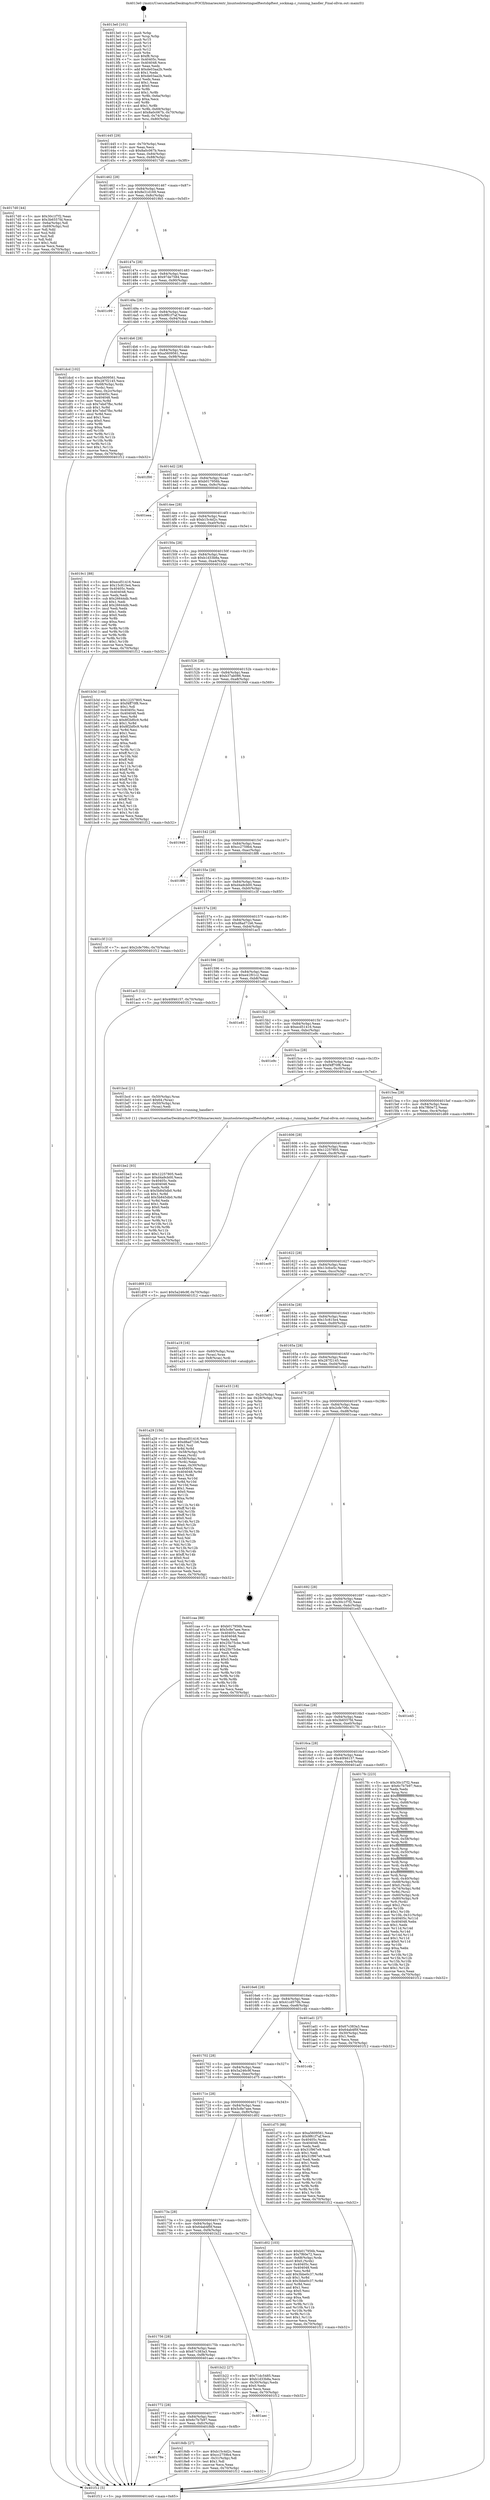 digraph "0x4013e0" {
  label = "0x4013e0 (/mnt/c/Users/mathe/Desktop/tcc/POCII/binaries/extr_linuxtoolstestingselftestsbpftest_sockmap.c_running_handler_Final-ollvm.out::main(0))"
  labelloc = "t"
  node[shape=record]

  Entry [label="",width=0.3,height=0.3,shape=circle,fillcolor=black,style=filled]
  "0x401445" [label="{
     0x401445 [29]\l
     | [instrs]\l
     &nbsp;&nbsp;0x401445 \<+3\>: mov -0x70(%rbp),%eax\l
     &nbsp;&nbsp;0x401448 \<+2\>: mov %eax,%ecx\l
     &nbsp;&nbsp;0x40144a \<+6\>: sub $0x8a0c067b,%ecx\l
     &nbsp;&nbsp;0x401450 \<+6\>: mov %eax,-0x84(%rbp)\l
     &nbsp;&nbsp;0x401456 \<+6\>: mov %ecx,-0x88(%rbp)\l
     &nbsp;&nbsp;0x40145c \<+6\>: je 00000000004017d0 \<main+0x3f0\>\l
  }"]
  "0x4017d0" [label="{
     0x4017d0 [44]\l
     | [instrs]\l
     &nbsp;&nbsp;0x4017d0 \<+5\>: mov $0x30c1f7f2,%eax\l
     &nbsp;&nbsp;0x4017d5 \<+5\>: mov $0x3b6557fd,%ecx\l
     &nbsp;&nbsp;0x4017da \<+3\>: mov -0x6a(%rbp),%dl\l
     &nbsp;&nbsp;0x4017dd \<+4\>: mov -0x69(%rbp),%sil\l
     &nbsp;&nbsp;0x4017e1 \<+3\>: mov %dl,%dil\l
     &nbsp;&nbsp;0x4017e4 \<+3\>: and %sil,%dil\l
     &nbsp;&nbsp;0x4017e7 \<+3\>: xor %sil,%dl\l
     &nbsp;&nbsp;0x4017ea \<+3\>: or %dl,%dil\l
     &nbsp;&nbsp;0x4017ed \<+4\>: test $0x1,%dil\l
     &nbsp;&nbsp;0x4017f1 \<+3\>: cmovne %ecx,%eax\l
     &nbsp;&nbsp;0x4017f4 \<+3\>: mov %eax,-0x70(%rbp)\l
     &nbsp;&nbsp;0x4017f7 \<+5\>: jmp 0000000000401f12 \<main+0xb32\>\l
  }"]
  "0x401462" [label="{
     0x401462 [28]\l
     | [instrs]\l
     &nbsp;&nbsp;0x401462 \<+5\>: jmp 0000000000401467 \<main+0x87\>\l
     &nbsp;&nbsp;0x401467 \<+6\>: mov -0x84(%rbp),%eax\l
     &nbsp;&nbsp;0x40146d \<+5\>: sub $0x8e31d169,%eax\l
     &nbsp;&nbsp;0x401472 \<+6\>: mov %eax,-0x8c(%rbp)\l
     &nbsp;&nbsp;0x401478 \<+6\>: je 00000000004019b5 \<main+0x5d5\>\l
  }"]
  "0x401f12" [label="{
     0x401f12 [5]\l
     | [instrs]\l
     &nbsp;&nbsp;0x401f12 \<+5\>: jmp 0000000000401445 \<main+0x65\>\l
  }"]
  "0x4013e0" [label="{
     0x4013e0 [101]\l
     | [instrs]\l
     &nbsp;&nbsp;0x4013e0 \<+1\>: push %rbp\l
     &nbsp;&nbsp;0x4013e1 \<+3\>: mov %rsp,%rbp\l
     &nbsp;&nbsp;0x4013e4 \<+2\>: push %r15\l
     &nbsp;&nbsp;0x4013e6 \<+2\>: push %r14\l
     &nbsp;&nbsp;0x4013e8 \<+2\>: push %r13\l
     &nbsp;&nbsp;0x4013ea \<+2\>: push %r12\l
     &nbsp;&nbsp;0x4013ec \<+1\>: push %rbx\l
     &nbsp;&nbsp;0x4013ed \<+7\>: sub $0xf8,%rsp\l
     &nbsp;&nbsp;0x4013f4 \<+7\>: mov 0x40405c,%eax\l
     &nbsp;&nbsp;0x4013fb \<+7\>: mov 0x404048,%ecx\l
     &nbsp;&nbsp;0x401402 \<+2\>: mov %eax,%edx\l
     &nbsp;&nbsp;0x401404 \<+6\>: add $0xde03aa2b,%edx\l
     &nbsp;&nbsp;0x40140a \<+3\>: sub $0x1,%edx\l
     &nbsp;&nbsp;0x40140d \<+6\>: sub $0xde03aa2b,%edx\l
     &nbsp;&nbsp;0x401413 \<+3\>: imul %edx,%eax\l
     &nbsp;&nbsp;0x401416 \<+3\>: and $0x1,%eax\l
     &nbsp;&nbsp;0x401419 \<+3\>: cmp $0x0,%eax\l
     &nbsp;&nbsp;0x40141c \<+4\>: sete %r8b\l
     &nbsp;&nbsp;0x401420 \<+4\>: and $0x1,%r8b\l
     &nbsp;&nbsp;0x401424 \<+4\>: mov %r8b,-0x6a(%rbp)\l
     &nbsp;&nbsp;0x401428 \<+3\>: cmp $0xa,%ecx\l
     &nbsp;&nbsp;0x40142b \<+4\>: setl %r8b\l
     &nbsp;&nbsp;0x40142f \<+4\>: and $0x1,%r8b\l
     &nbsp;&nbsp;0x401433 \<+4\>: mov %r8b,-0x69(%rbp)\l
     &nbsp;&nbsp;0x401437 \<+7\>: movl $0x8a0c067b,-0x70(%rbp)\l
     &nbsp;&nbsp;0x40143e \<+3\>: mov %edi,-0x74(%rbp)\l
     &nbsp;&nbsp;0x401441 \<+4\>: mov %rsi,-0x80(%rbp)\l
  }"]
  Exit [label="",width=0.3,height=0.3,shape=circle,fillcolor=black,style=filled,peripheries=2]
  "0x4019b5" [label="{
     0x4019b5\l
  }", style=dashed]
  "0x40147e" [label="{
     0x40147e [28]\l
     | [instrs]\l
     &nbsp;&nbsp;0x40147e \<+5\>: jmp 0000000000401483 \<main+0xa3\>\l
     &nbsp;&nbsp;0x401483 \<+6\>: mov -0x84(%rbp),%eax\l
     &nbsp;&nbsp;0x401489 \<+5\>: sub $0x97de7584,%eax\l
     &nbsp;&nbsp;0x40148e \<+6\>: mov %eax,-0x90(%rbp)\l
     &nbsp;&nbsp;0x401494 \<+6\>: je 0000000000401c99 \<main+0x8b9\>\l
  }"]
  "0x401be2" [label="{
     0x401be2 [93]\l
     | [instrs]\l
     &nbsp;&nbsp;0x401be2 \<+5\>: mov $0x12257805,%edi\l
     &nbsp;&nbsp;0x401be7 \<+5\>: mov $0xd4a9cb00,%ecx\l
     &nbsp;&nbsp;0x401bec \<+7\>: mov 0x40405c,%edx\l
     &nbsp;&nbsp;0x401bf3 \<+7\>: mov 0x404048,%esi\l
     &nbsp;&nbsp;0x401bfa \<+3\>: mov %edx,%r8d\l
     &nbsp;&nbsp;0x401bfd \<+7\>: sub $0x5b845db0,%r8d\l
     &nbsp;&nbsp;0x401c04 \<+4\>: sub $0x1,%r8d\l
     &nbsp;&nbsp;0x401c08 \<+7\>: add $0x5b845db0,%r8d\l
     &nbsp;&nbsp;0x401c0f \<+4\>: imul %r8d,%edx\l
     &nbsp;&nbsp;0x401c13 \<+3\>: and $0x1,%edx\l
     &nbsp;&nbsp;0x401c16 \<+3\>: cmp $0x0,%edx\l
     &nbsp;&nbsp;0x401c19 \<+4\>: sete %r9b\l
     &nbsp;&nbsp;0x401c1d \<+3\>: cmp $0xa,%esi\l
     &nbsp;&nbsp;0x401c20 \<+4\>: setl %r10b\l
     &nbsp;&nbsp;0x401c24 \<+3\>: mov %r9b,%r11b\l
     &nbsp;&nbsp;0x401c27 \<+3\>: and %r10b,%r11b\l
     &nbsp;&nbsp;0x401c2a \<+3\>: xor %r10b,%r9b\l
     &nbsp;&nbsp;0x401c2d \<+3\>: or %r9b,%r11b\l
     &nbsp;&nbsp;0x401c30 \<+4\>: test $0x1,%r11b\l
     &nbsp;&nbsp;0x401c34 \<+3\>: cmovne %ecx,%edi\l
     &nbsp;&nbsp;0x401c37 \<+3\>: mov %edi,-0x70(%rbp)\l
     &nbsp;&nbsp;0x401c3a \<+5\>: jmp 0000000000401f12 \<main+0xb32\>\l
  }"]
  "0x401c99" [label="{
     0x401c99\l
  }", style=dashed]
  "0x40149a" [label="{
     0x40149a [28]\l
     | [instrs]\l
     &nbsp;&nbsp;0x40149a \<+5\>: jmp 000000000040149f \<main+0xbf\>\l
     &nbsp;&nbsp;0x40149f \<+6\>: mov -0x84(%rbp),%eax\l
     &nbsp;&nbsp;0x4014a5 \<+5\>: sub $0x9f61f7af,%eax\l
     &nbsp;&nbsp;0x4014aa \<+6\>: mov %eax,-0x94(%rbp)\l
     &nbsp;&nbsp;0x4014b0 \<+6\>: je 0000000000401dcd \<main+0x9ed\>\l
  }"]
  "0x401a29" [label="{
     0x401a29 [156]\l
     | [instrs]\l
     &nbsp;&nbsp;0x401a29 \<+5\>: mov $0xecd51416,%ecx\l
     &nbsp;&nbsp;0x401a2e \<+5\>: mov $0xd8ad71b6,%edx\l
     &nbsp;&nbsp;0x401a33 \<+3\>: mov $0x1,%sil\l
     &nbsp;&nbsp;0x401a36 \<+3\>: xor %r8d,%r8d\l
     &nbsp;&nbsp;0x401a39 \<+4\>: mov -0x58(%rbp),%rdi\l
     &nbsp;&nbsp;0x401a3d \<+2\>: mov %eax,(%rdi)\l
     &nbsp;&nbsp;0x401a3f \<+4\>: mov -0x58(%rbp),%rdi\l
     &nbsp;&nbsp;0x401a43 \<+2\>: mov (%rdi),%eax\l
     &nbsp;&nbsp;0x401a45 \<+3\>: mov %eax,-0x30(%rbp)\l
     &nbsp;&nbsp;0x401a48 \<+7\>: mov 0x40405c,%eax\l
     &nbsp;&nbsp;0x401a4f \<+8\>: mov 0x404048,%r9d\l
     &nbsp;&nbsp;0x401a57 \<+4\>: sub $0x1,%r8d\l
     &nbsp;&nbsp;0x401a5b \<+3\>: mov %eax,%r10d\l
     &nbsp;&nbsp;0x401a5e \<+3\>: add %r8d,%r10d\l
     &nbsp;&nbsp;0x401a61 \<+4\>: imul %r10d,%eax\l
     &nbsp;&nbsp;0x401a65 \<+3\>: and $0x1,%eax\l
     &nbsp;&nbsp;0x401a68 \<+3\>: cmp $0x0,%eax\l
     &nbsp;&nbsp;0x401a6b \<+4\>: sete %r11b\l
     &nbsp;&nbsp;0x401a6f \<+4\>: cmp $0xa,%r9d\l
     &nbsp;&nbsp;0x401a73 \<+3\>: setl %bl\l
     &nbsp;&nbsp;0x401a76 \<+3\>: mov %r11b,%r14b\l
     &nbsp;&nbsp;0x401a79 \<+4\>: xor $0xff,%r14b\l
     &nbsp;&nbsp;0x401a7d \<+3\>: mov %bl,%r15b\l
     &nbsp;&nbsp;0x401a80 \<+4\>: xor $0xff,%r15b\l
     &nbsp;&nbsp;0x401a84 \<+4\>: xor $0x0,%sil\l
     &nbsp;&nbsp;0x401a88 \<+3\>: mov %r14b,%r12b\l
     &nbsp;&nbsp;0x401a8b \<+4\>: and $0x0,%r12b\l
     &nbsp;&nbsp;0x401a8f \<+3\>: and %sil,%r11b\l
     &nbsp;&nbsp;0x401a92 \<+3\>: mov %r15b,%r13b\l
     &nbsp;&nbsp;0x401a95 \<+4\>: and $0x0,%r13b\l
     &nbsp;&nbsp;0x401a99 \<+3\>: and %sil,%bl\l
     &nbsp;&nbsp;0x401a9c \<+3\>: or %r11b,%r12b\l
     &nbsp;&nbsp;0x401a9f \<+3\>: or %bl,%r13b\l
     &nbsp;&nbsp;0x401aa2 \<+3\>: xor %r13b,%r12b\l
     &nbsp;&nbsp;0x401aa5 \<+3\>: or %r15b,%r14b\l
     &nbsp;&nbsp;0x401aa8 \<+4\>: xor $0xff,%r14b\l
     &nbsp;&nbsp;0x401aac \<+4\>: or $0x0,%sil\l
     &nbsp;&nbsp;0x401ab0 \<+3\>: and %sil,%r14b\l
     &nbsp;&nbsp;0x401ab3 \<+3\>: or %r14b,%r12b\l
     &nbsp;&nbsp;0x401ab6 \<+4\>: test $0x1,%r12b\l
     &nbsp;&nbsp;0x401aba \<+3\>: cmovne %edx,%ecx\l
     &nbsp;&nbsp;0x401abd \<+3\>: mov %ecx,-0x70(%rbp)\l
     &nbsp;&nbsp;0x401ac0 \<+5\>: jmp 0000000000401f12 \<main+0xb32\>\l
  }"]
  "0x401dcd" [label="{
     0x401dcd [102]\l
     | [instrs]\l
     &nbsp;&nbsp;0x401dcd \<+5\>: mov $0xa5609561,%eax\l
     &nbsp;&nbsp;0x401dd2 \<+5\>: mov $0x287f2145,%ecx\l
     &nbsp;&nbsp;0x401dd7 \<+4\>: mov -0x68(%rbp),%rdx\l
     &nbsp;&nbsp;0x401ddb \<+2\>: mov (%rdx),%esi\l
     &nbsp;&nbsp;0x401ddd \<+3\>: mov %esi,-0x2c(%rbp)\l
     &nbsp;&nbsp;0x401de0 \<+7\>: mov 0x40405c,%esi\l
     &nbsp;&nbsp;0x401de7 \<+7\>: mov 0x404048,%edi\l
     &nbsp;&nbsp;0x401dee \<+3\>: mov %esi,%r8d\l
     &nbsp;&nbsp;0x401df1 \<+7\>: sub $0x7ebd7fbc,%r8d\l
     &nbsp;&nbsp;0x401df8 \<+4\>: sub $0x1,%r8d\l
     &nbsp;&nbsp;0x401dfc \<+7\>: add $0x7ebd7fbc,%r8d\l
     &nbsp;&nbsp;0x401e03 \<+4\>: imul %r8d,%esi\l
     &nbsp;&nbsp;0x401e07 \<+3\>: and $0x1,%esi\l
     &nbsp;&nbsp;0x401e0a \<+3\>: cmp $0x0,%esi\l
     &nbsp;&nbsp;0x401e0d \<+4\>: sete %r9b\l
     &nbsp;&nbsp;0x401e11 \<+3\>: cmp $0xa,%edi\l
     &nbsp;&nbsp;0x401e14 \<+4\>: setl %r10b\l
     &nbsp;&nbsp;0x401e18 \<+3\>: mov %r9b,%r11b\l
     &nbsp;&nbsp;0x401e1b \<+3\>: and %r10b,%r11b\l
     &nbsp;&nbsp;0x401e1e \<+3\>: xor %r10b,%r9b\l
     &nbsp;&nbsp;0x401e21 \<+3\>: or %r9b,%r11b\l
     &nbsp;&nbsp;0x401e24 \<+4\>: test $0x1,%r11b\l
     &nbsp;&nbsp;0x401e28 \<+3\>: cmovne %ecx,%eax\l
     &nbsp;&nbsp;0x401e2b \<+3\>: mov %eax,-0x70(%rbp)\l
     &nbsp;&nbsp;0x401e2e \<+5\>: jmp 0000000000401f12 \<main+0xb32\>\l
  }"]
  "0x4014b6" [label="{
     0x4014b6 [28]\l
     | [instrs]\l
     &nbsp;&nbsp;0x4014b6 \<+5\>: jmp 00000000004014bb \<main+0xdb\>\l
     &nbsp;&nbsp;0x4014bb \<+6\>: mov -0x84(%rbp),%eax\l
     &nbsp;&nbsp;0x4014c1 \<+5\>: sub $0xa5609561,%eax\l
     &nbsp;&nbsp;0x4014c6 \<+6\>: mov %eax,-0x98(%rbp)\l
     &nbsp;&nbsp;0x4014cc \<+6\>: je 0000000000401f00 \<main+0xb20\>\l
  }"]
  "0x40178e" [label="{
     0x40178e\l
  }", style=dashed]
  "0x401f00" [label="{
     0x401f00\l
  }", style=dashed]
  "0x4014d2" [label="{
     0x4014d2 [28]\l
     | [instrs]\l
     &nbsp;&nbsp;0x4014d2 \<+5\>: jmp 00000000004014d7 \<main+0xf7\>\l
     &nbsp;&nbsp;0x4014d7 \<+6\>: mov -0x84(%rbp),%eax\l
     &nbsp;&nbsp;0x4014dd \<+5\>: sub $0xb017956b,%eax\l
     &nbsp;&nbsp;0x4014e2 \<+6\>: mov %eax,-0x9c(%rbp)\l
     &nbsp;&nbsp;0x4014e8 \<+6\>: je 0000000000401eea \<main+0xb0a\>\l
  }"]
  "0x4018db" [label="{
     0x4018db [27]\l
     | [instrs]\l
     &nbsp;&nbsp;0x4018db \<+5\>: mov $0xb15c4d2c,%eax\l
     &nbsp;&nbsp;0x4018e0 \<+5\>: mov $0xcc2759b4,%ecx\l
     &nbsp;&nbsp;0x4018e5 \<+3\>: mov -0x31(%rbp),%dl\l
     &nbsp;&nbsp;0x4018e8 \<+3\>: test $0x1,%dl\l
     &nbsp;&nbsp;0x4018eb \<+3\>: cmovne %ecx,%eax\l
     &nbsp;&nbsp;0x4018ee \<+3\>: mov %eax,-0x70(%rbp)\l
     &nbsp;&nbsp;0x4018f1 \<+5\>: jmp 0000000000401f12 \<main+0xb32\>\l
  }"]
  "0x401eea" [label="{
     0x401eea\l
  }", style=dashed]
  "0x4014ee" [label="{
     0x4014ee [28]\l
     | [instrs]\l
     &nbsp;&nbsp;0x4014ee \<+5\>: jmp 00000000004014f3 \<main+0x113\>\l
     &nbsp;&nbsp;0x4014f3 \<+6\>: mov -0x84(%rbp),%eax\l
     &nbsp;&nbsp;0x4014f9 \<+5\>: sub $0xb15c4d2c,%eax\l
     &nbsp;&nbsp;0x4014fe \<+6\>: mov %eax,-0xa0(%rbp)\l
     &nbsp;&nbsp;0x401504 \<+6\>: je 00000000004019c1 \<main+0x5e1\>\l
  }"]
  "0x401772" [label="{
     0x401772 [28]\l
     | [instrs]\l
     &nbsp;&nbsp;0x401772 \<+5\>: jmp 0000000000401777 \<main+0x397\>\l
     &nbsp;&nbsp;0x401777 \<+6\>: mov -0x84(%rbp),%eax\l
     &nbsp;&nbsp;0x40177d \<+5\>: sub $0x6c7b7b97,%eax\l
     &nbsp;&nbsp;0x401782 \<+6\>: mov %eax,-0xfc(%rbp)\l
     &nbsp;&nbsp;0x401788 \<+6\>: je 00000000004018db \<main+0x4fb\>\l
  }"]
  "0x4019c1" [label="{
     0x4019c1 [88]\l
     | [instrs]\l
     &nbsp;&nbsp;0x4019c1 \<+5\>: mov $0xecd51416,%eax\l
     &nbsp;&nbsp;0x4019c6 \<+5\>: mov $0x15c815e4,%ecx\l
     &nbsp;&nbsp;0x4019cb \<+7\>: mov 0x40405c,%edx\l
     &nbsp;&nbsp;0x4019d2 \<+7\>: mov 0x404048,%esi\l
     &nbsp;&nbsp;0x4019d9 \<+2\>: mov %edx,%edi\l
     &nbsp;&nbsp;0x4019db \<+6\>: sub $0x26644db,%edi\l
     &nbsp;&nbsp;0x4019e1 \<+3\>: sub $0x1,%edi\l
     &nbsp;&nbsp;0x4019e4 \<+6\>: add $0x26644db,%edi\l
     &nbsp;&nbsp;0x4019ea \<+3\>: imul %edi,%edx\l
     &nbsp;&nbsp;0x4019ed \<+3\>: and $0x1,%edx\l
     &nbsp;&nbsp;0x4019f0 \<+3\>: cmp $0x0,%edx\l
     &nbsp;&nbsp;0x4019f3 \<+4\>: sete %r8b\l
     &nbsp;&nbsp;0x4019f7 \<+3\>: cmp $0xa,%esi\l
     &nbsp;&nbsp;0x4019fa \<+4\>: setl %r9b\l
     &nbsp;&nbsp;0x4019fe \<+3\>: mov %r8b,%r10b\l
     &nbsp;&nbsp;0x401a01 \<+3\>: and %r9b,%r10b\l
     &nbsp;&nbsp;0x401a04 \<+3\>: xor %r9b,%r8b\l
     &nbsp;&nbsp;0x401a07 \<+3\>: or %r8b,%r10b\l
     &nbsp;&nbsp;0x401a0a \<+4\>: test $0x1,%r10b\l
     &nbsp;&nbsp;0x401a0e \<+3\>: cmovne %ecx,%eax\l
     &nbsp;&nbsp;0x401a11 \<+3\>: mov %eax,-0x70(%rbp)\l
     &nbsp;&nbsp;0x401a14 \<+5\>: jmp 0000000000401f12 \<main+0xb32\>\l
  }"]
  "0x40150a" [label="{
     0x40150a [28]\l
     | [instrs]\l
     &nbsp;&nbsp;0x40150a \<+5\>: jmp 000000000040150f \<main+0x12f\>\l
     &nbsp;&nbsp;0x40150f \<+6\>: mov -0x84(%rbp),%eax\l
     &nbsp;&nbsp;0x401515 \<+5\>: sub $0xb1d33b8a,%eax\l
     &nbsp;&nbsp;0x40151a \<+6\>: mov %eax,-0xa4(%rbp)\l
     &nbsp;&nbsp;0x401520 \<+6\>: je 0000000000401b3d \<main+0x75d\>\l
  }"]
  "0x401aec" [label="{
     0x401aec\l
  }", style=dashed]
  "0x401b3d" [label="{
     0x401b3d [144]\l
     | [instrs]\l
     &nbsp;&nbsp;0x401b3d \<+5\>: mov $0x12257805,%eax\l
     &nbsp;&nbsp;0x401b42 \<+5\>: mov $0xf4ff70f8,%ecx\l
     &nbsp;&nbsp;0x401b47 \<+2\>: mov $0x1,%dl\l
     &nbsp;&nbsp;0x401b49 \<+7\>: mov 0x40405c,%esi\l
     &nbsp;&nbsp;0x401b50 \<+7\>: mov 0x404048,%edi\l
     &nbsp;&nbsp;0x401b57 \<+3\>: mov %esi,%r8d\l
     &nbsp;&nbsp;0x401b5a \<+7\>: sub $0x8f2bf0c9,%r8d\l
     &nbsp;&nbsp;0x401b61 \<+4\>: sub $0x1,%r8d\l
     &nbsp;&nbsp;0x401b65 \<+7\>: add $0x8f2bf0c9,%r8d\l
     &nbsp;&nbsp;0x401b6c \<+4\>: imul %r8d,%esi\l
     &nbsp;&nbsp;0x401b70 \<+3\>: and $0x1,%esi\l
     &nbsp;&nbsp;0x401b73 \<+3\>: cmp $0x0,%esi\l
     &nbsp;&nbsp;0x401b76 \<+4\>: sete %r9b\l
     &nbsp;&nbsp;0x401b7a \<+3\>: cmp $0xa,%edi\l
     &nbsp;&nbsp;0x401b7d \<+4\>: setl %r10b\l
     &nbsp;&nbsp;0x401b81 \<+3\>: mov %r9b,%r11b\l
     &nbsp;&nbsp;0x401b84 \<+4\>: xor $0xff,%r11b\l
     &nbsp;&nbsp;0x401b88 \<+3\>: mov %r10b,%bl\l
     &nbsp;&nbsp;0x401b8b \<+3\>: xor $0xff,%bl\l
     &nbsp;&nbsp;0x401b8e \<+3\>: xor $0x1,%dl\l
     &nbsp;&nbsp;0x401b91 \<+3\>: mov %r11b,%r14b\l
     &nbsp;&nbsp;0x401b94 \<+4\>: and $0xff,%r14b\l
     &nbsp;&nbsp;0x401b98 \<+3\>: and %dl,%r9b\l
     &nbsp;&nbsp;0x401b9b \<+3\>: mov %bl,%r15b\l
     &nbsp;&nbsp;0x401b9e \<+4\>: and $0xff,%r15b\l
     &nbsp;&nbsp;0x401ba2 \<+3\>: and %dl,%r10b\l
     &nbsp;&nbsp;0x401ba5 \<+3\>: or %r9b,%r14b\l
     &nbsp;&nbsp;0x401ba8 \<+3\>: or %r10b,%r15b\l
     &nbsp;&nbsp;0x401bab \<+3\>: xor %r15b,%r14b\l
     &nbsp;&nbsp;0x401bae \<+3\>: or %bl,%r11b\l
     &nbsp;&nbsp;0x401bb1 \<+4\>: xor $0xff,%r11b\l
     &nbsp;&nbsp;0x401bb5 \<+3\>: or $0x1,%dl\l
     &nbsp;&nbsp;0x401bb8 \<+3\>: and %dl,%r11b\l
     &nbsp;&nbsp;0x401bbb \<+3\>: or %r11b,%r14b\l
     &nbsp;&nbsp;0x401bbe \<+4\>: test $0x1,%r14b\l
     &nbsp;&nbsp;0x401bc2 \<+3\>: cmovne %ecx,%eax\l
     &nbsp;&nbsp;0x401bc5 \<+3\>: mov %eax,-0x70(%rbp)\l
     &nbsp;&nbsp;0x401bc8 \<+5\>: jmp 0000000000401f12 \<main+0xb32\>\l
  }"]
  "0x401526" [label="{
     0x401526 [28]\l
     | [instrs]\l
     &nbsp;&nbsp;0x401526 \<+5\>: jmp 000000000040152b \<main+0x14b\>\l
     &nbsp;&nbsp;0x40152b \<+6\>: mov -0x84(%rbp),%eax\l
     &nbsp;&nbsp;0x401531 \<+5\>: sub $0xb37ab086,%eax\l
     &nbsp;&nbsp;0x401536 \<+6\>: mov %eax,-0xa8(%rbp)\l
     &nbsp;&nbsp;0x40153c \<+6\>: je 0000000000401949 \<main+0x569\>\l
  }"]
  "0x401756" [label="{
     0x401756 [28]\l
     | [instrs]\l
     &nbsp;&nbsp;0x401756 \<+5\>: jmp 000000000040175b \<main+0x37b\>\l
     &nbsp;&nbsp;0x40175b \<+6\>: mov -0x84(%rbp),%eax\l
     &nbsp;&nbsp;0x401761 \<+5\>: sub $0x67c383a3,%eax\l
     &nbsp;&nbsp;0x401766 \<+6\>: mov %eax,-0xf8(%rbp)\l
     &nbsp;&nbsp;0x40176c \<+6\>: je 0000000000401aec \<main+0x70c\>\l
  }"]
  "0x401949" [label="{
     0x401949\l
  }", style=dashed]
  "0x401542" [label="{
     0x401542 [28]\l
     | [instrs]\l
     &nbsp;&nbsp;0x401542 \<+5\>: jmp 0000000000401547 \<main+0x167\>\l
     &nbsp;&nbsp;0x401547 \<+6\>: mov -0x84(%rbp),%eax\l
     &nbsp;&nbsp;0x40154d \<+5\>: sub $0xcc2759b4,%eax\l
     &nbsp;&nbsp;0x401552 \<+6\>: mov %eax,-0xac(%rbp)\l
     &nbsp;&nbsp;0x401558 \<+6\>: je 00000000004018f6 \<main+0x516\>\l
  }"]
  "0x401b22" [label="{
     0x401b22 [27]\l
     | [instrs]\l
     &nbsp;&nbsp;0x401b22 \<+5\>: mov $0x71dc5485,%eax\l
     &nbsp;&nbsp;0x401b27 \<+5\>: mov $0xb1d33b8a,%ecx\l
     &nbsp;&nbsp;0x401b2c \<+3\>: mov -0x30(%rbp),%edx\l
     &nbsp;&nbsp;0x401b2f \<+3\>: cmp $0x0,%edx\l
     &nbsp;&nbsp;0x401b32 \<+3\>: cmove %ecx,%eax\l
     &nbsp;&nbsp;0x401b35 \<+3\>: mov %eax,-0x70(%rbp)\l
     &nbsp;&nbsp;0x401b38 \<+5\>: jmp 0000000000401f12 \<main+0xb32\>\l
  }"]
  "0x4018f6" [label="{
     0x4018f6\l
  }", style=dashed]
  "0x40155e" [label="{
     0x40155e [28]\l
     | [instrs]\l
     &nbsp;&nbsp;0x40155e \<+5\>: jmp 0000000000401563 \<main+0x183\>\l
     &nbsp;&nbsp;0x401563 \<+6\>: mov -0x84(%rbp),%eax\l
     &nbsp;&nbsp;0x401569 \<+5\>: sub $0xd4a9cb00,%eax\l
     &nbsp;&nbsp;0x40156e \<+6\>: mov %eax,-0xb0(%rbp)\l
     &nbsp;&nbsp;0x401574 \<+6\>: je 0000000000401c3f \<main+0x85f\>\l
  }"]
  "0x40173a" [label="{
     0x40173a [28]\l
     | [instrs]\l
     &nbsp;&nbsp;0x40173a \<+5\>: jmp 000000000040173f \<main+0x35f\>\l
     &nbsp;&nbsp;0x40173f \<+6\>: mov -0x84(%rbp),%eax\l
     &nbsp;&nbsp;0x401745 \<+5\>: sub $0x64ab4f0f,%eax\l
     &nbsp;&nbsp;0x40174a \<+6\>: mov %eax,-0xf4(%rbp)\l
     &nbsp;&nbsp;0x401750 \<+6\>: je 0000000000401b22 \<main+0x742\>\l
  }"]
  "0x401c3f" [label="{
     0x401c3f [12]\l
     | [instrs]\l
     &nbsp;&nbsp;0x401c3f \<+7\>: movl $0x2cfe706c,-0x70(%rbp)\l
     &nbsp;&nbsp;0x401c46 \<+5\>: jmp 0000000000401f12 \<main+0xb32\>\l
  }"]
  "0x40157a" [label="{
     0x40157a [28]\l
     | [instrs]\l
     &nbsp;&nbsp;0x40157a \<+5\>: jmp 000000000040157f \<main+0x19f\>\l
     &nbsp;&nbsp;0x40157f \<+6\>: mov -0x84(%rbp),%eax\l
     &nbsp;&nbsp;0x401585 \<+5\>: sub $0xd8ad71b6,%eax\l
     &nbsp;&nbsp;0x40158a \<+6\>: mov %eax,-0xb4(%rbp)\l
     &nbsp;&nbsp;0x401590 \<+6\>: je 0000000000401ac5 \<main+0x6e5\>\l
  }"]
  "0x401d02" [label="{
     0x401d02 [103]\l
     | [instrs]\l
     &nbsp;&nbsp;0x401d02 \<+5\>: mov $0xb017956b,%eax\l
     &nbsp;&nbsp;0x401d07 \<+5\>: mov $0x7f60e72,%ecx\l
     &nbsp;&nbsp;0x401d0c \<+4\>: mov -0x68(%rbp),%rdx\l
     &nbsp;&nbsp;0x401d10 \<+6\>: movl $0x0,(%rdx)\l
     &nbsp;&nbsp;0x401d16 \<+7\>: mov 0x40405c,%esi\l
     &nbsp;&nbsp;0x401d1d \<+7\>: mov 0x404048,%edi\l
     &nbsp;&nbsp;0x401d24 \<+3\>: mov %esi,%r8d\l
     &nbsp;&nbsp;0x401d27 \<+7\>: add $0x3bbe0c37,%r8d\l
     &nbsp;&nbsp;0x401d2e \<+4\>: sub $0x1,%r8d\l
     &nbsp;&nbsp;0x401d32 \<+7\>: sub $0x3bbe0c37,%r8d\l
     &nbsp;&nbsp;0x401d39 \<+4\>: imul %r8d,%esi\l
     &nbsp;&nbsp;0x401d3d \<+3\>: and $0x1,%esi\l
     &nbsp;&nbsp;0x401d40 \<+3\>: cmp $0x0,%esi\l
     &nbsp;&nbsp;0x401d43 \<+4\>: sete %r9b\l
     &nbsp;&nbsp;0x401d47 \<+3\>: cmp $0xa,%edi\l
     &nbsp;&nbsp;0x401d4a \<+4\>: setl %r10b\l
     &nbsp;&nbsp;0x401d4e \<+3\>: mov %r9b,%r11b\l
     &nbsp;&nbsp;0x401d51 \<+3\>: and %r10b,%r11b\l
     &nbsp;&nbsp;0x401d54 \<+3\>: xor %r10b,%r9b\l
     &nbsp;&nbsp;0x401d57 \<+3\>: or %r9b,%r11b\l
     &nbsp;&nbsp;0x401d5a \<+4\>: test $0x1,%r11b\l
     &nbsp;&nbsp;0x401d5e \<+3\>: cmovne %ecx,%eax\l
     &nbsp;&nbsp;0x401d61 \<+3\>: mov %eax,-0x70(%rbp)\l
     &nbsp;&nbsp;0x401d64 \<+5\>: jmp 0000000000401f12 \<main+0xb32\>\l
  }"]
  "0x401ac5" [label="{
     0x401ac5 [12]\l
     | [instrs]\l
     &nbsp;&nbsp;0x401ac5 \<+7\>: movl $0x40f46157,-0x70(%rbp)\l
     &nbsp;&nbsp;0x401acc \<+5\>: jmp 0000000000401f12 \<main+0xb32\>\l
  }"]
  "0x401596" [label="{
     0x401596 [28]\l
     | [instrs]\l
     &nbsp;&nbsp;0x401596 \<+5\>: jmp 000000000040159b \<main+0x1bb\>\l
     &nbsp;&nbsp;0x40159b \<+6\>: mov -0x84(%rbp),%eax\l
     &nbsp;&nbsp;0x4015a1 \<+5\>: sub $0xe41f01c2,%eax\l
     &nbsp;&nbsp;0x4015a6 \<+6\>: mov %eax,-0xb8(%rbp)\l
     &nbsp;&nbsp;0x4015ac \<+6\>: je 0000000000401e81 \<main+0xaa1\>\l
  }"]
  "0x40171e" [label="{
     0x40171e [28]\l
     | [instrs]\l
     &nbsp;&nbsp;0x40171e \<+5\>: jmp 0000000000401723 \<main+0x343\>\l
     &nbsp;&nbsp;0x401723 \<+6\>: mov -0x84(%rbp),%eax\l
     &nbsp;&nbsp;0x401729 \<+5\>: sub $0x5c8e7aee,%eax\l
     &nbsp;&nbsp;0x40172e \<+6\>: mov %eax,-0xf0(%rbp)\l
     &nbsp;&nbsp;0x401734 \<+6\>: je 0000000000401d02 \<main+0x922\>\l
  }"]
  "0x401e81" [label="{
     0x401e81\l
  }", style=dashed]
  "0x4015b2" [label="{
     0x4015b2 [28]\l
     | [instrs]\l
     &nbsp;&nbsp;0x4015b2 \<+5\>: jmp 00000000004015b7 \<main+0x1d7\>\l
     &nbsp;&nbsp;0x4015b7 \<+6\>: mov -0x84(%rbp),%eax\l
     &nbsp;&nbsp;0x4015bd \<+5\>: sub $0xecd51416,%eax\l
     &nbsp;&nbsp;0x4015c2 \<+6\>: mov %eax,-0xbc(%rbp)\l
     &nbsp;&nbsp;0x4015c8 \<+6\>: je 0000000000401e9c \<main+0xabc\>\l
  }"]
  "0x401d75" [label="{
     0x401d75 [88]\l
     | [instrs]\l
     &nbsp;&nbsp;0x401d75 \<+5\>: mov $0xa5609561,%eax\l
     &nbsp;&nbsp;0x401d7a \<+5\>: mov $0x9f61f7af,%ecx\l
     &nbsp;&nbsp;0x401d7f \<+7\>: mov 0x40405c,%edx\l
     &nbsp;&nbsp;0x401d86 \<+7\>: mov 0x404048,%esi\l
     &nbsp;&nbsp;0x401d8d \<+2\>: mov %edx,%edi\l
     &nbsp;&nbsp;0x401d8f \<+6\>: sub $0x31f967e9,%edi\l
     &nbsp;&nbsp;0x401d95 \<+3\>: sub $0x1,%edi\l
     &nbsp;&nbsp;0x401d98 \<+6\>: add $0x31f967e9,%edi\l
     &nbsp;&nbsp;0x401d9e \<+3\>: imul %edi,%edx\l
     &nbsp;&nbsp;0x401da1 \<+3\>: and $0x1,%edx\l
     &nbsp;&nbsp;0x401da4 \<+3\>: cmp $0x0,%edx\l
     &nbsp;&nbsp;0x401da7 \<+4\>: sete %r8b\l
     &nbsp;&nbsp;0x401dab \<+3\>: cmp $0xa,%esi\l
     &nbsp;&nbsp;0x401dae \<+4\>: setl %r9b\l
     &nbsp;&nbsp;0x401db2 \<+3\>: mov %r8b,%r10b\l
     &nbsp;&nbsp;0x401db5 \<+3\>: and %r9b,%r10b\l
     &nbsp;&nbsp;0x401db8 \<+3\>: xor %r9b,%r8b\l
     &nbsp;&nbsp;0x401dbb \<+3\>: or %r8b,%r10b\l
     &nbsp;&nbsp;0x401dbe \<+4\>: test $0x1,%r10b\l
     &nbsp;&nbsp;0x401dc2 \<+3\>: cmovne %ecx,%eax\l
     &nbsp;&nbsp;0x401dc5 \<+3\>: mov %eax,-0x70(%rbp)\l
     &nbsp;&nbsp;0x401dc8 \<+5\>: jmp 0000000000401f12 \<main+0xb32\>\l
  }"]
  "0x401e9c" [label="{
     0x401e9c\l
  }", style=dashed]
  "0x4015ce" [label="{
     0x4015ce [28]\l
     | [instrs]\l
     &nbsp;&nbsp;0x4015ce \<+5\>: jmp 00000000004015d3 \<main+0x1f3\>\l
     &nbsp;&nbsp;0x4015d3 \<+6\>: mov -0x84(%rbp),%eax\l
     &nbsp;&nbsp;0x4015d9 \<+5\>: sub $0xf4ff70f8,%eax\l
     &nbsp;&nbsp;0x4015de \<+6\>: mov %eax,-0xc0(%rbp)\l
     &nbsp;&nbsp;0x4015e4 \<+6\>: je 0000000000401bcd \<main+0x7ed\>\l
  }"]
  "0x401702" [label="{
     0x401702 [28]\l
     | [instrs]\l
     &nbsp;&nbsp;0x401702 \<+5\>: jmp 0000000000401707 \<main+0x327\>\l
     &nbsp;&nbsp;0x401707 \<+6\>: mov -0x84(%rbp),%eax\l
     &nbsp;&nbsp;0x40170d \<+5\>: sub $0x5a246c9f,%eax\l
     &nbsp;&nbsp;0x401712 \<+6\>: mov %eax,-0xec(%rbp)\l
     &nbsp;&nbsp;0x401718 \<+6\>: je 0000000000401d75 \<main+0x995\>\l
  }"]
  "0x401bcd" [label="{
     0x401bcd [21]\l
     | [instrs]\l
     &nbsp;&nbsp;0x401bcd \<+4\>: mov -0x50(%rbp),%rax\l
     &nbsp;&nbsp;0x401bd1 \<+6\>: movl $0x64,(%rax)\l
     &nbsp;&nbsp;0x401bd7 \<+4\>: mov -0x50(%rbp),%rax\l
     &nbsp;&nbsp;0x401bdb \<+2\>: mov (%rax),%edi\l
     &nbsp;&nbsp;0x401bdd \<+5\>: call 00000000004013c0 \<running_handler\>\l
     | [calls]\l
     &nbsp;&nbsp;0x4013c0 \{1\} (/mnt/c/Users/mathe/Desktop/tcc/POCII/binaries/extr_linuxtoolstestingselftestsbpftest_sockmap.c_running_handler_Final-ollvm.out::running_handler)\l
  }"]
  "0x4015ea" [label="{
     0x4015ea [28]\l
     | [instrs]\l
     &nbsp;&nbsp;0x4015ea \<+5\>: jmp 00000000004015ef \<main+0x20f\>\l
     &nbsp;&nbsp;0x4015ef \<+6\>: mov -0x84(%rbp),%eax\l
     &nbsp;&nbsp;0x4015f5 \<+5\>: sub $0x7f60e72,%eax\l
     &nbsp;&nbsp;0x4015fa \<+6\>: mov %eax,-0xc4(%rbp)\l
     &nbsp;&nbsp;0x401600 \<+6\>: je 0000000000401d69 \<main+0x989\>\l
  }"]
  "0x401c4b" [label="{
     0x401c4b\l
  }", style=dashed]
  "0x401d69" [label="{
     0x401d69 [12]\l
     | [instrs]\l
     &nbsp;&nbsp;0x401d69 \<+7\>: movl $0x5a246c9f,-0x70(%rbp)\l
     &nbsp;&nbsp;0x401d70 \<+5\>: jmp 0000000000401f12 \<main+0xb32\>\l
  }"]
  "0x401606" [label="{
     0x401606 [28]\l
     | [instrs]\l
     &nbsp;&nbsp;0x401606 \<+5\>: jmp 000000000040160b \<main+0x22b\>\l
     &nbsp;&nbsp;0x40160b \<+6\>: mov -0x84(%rbp),%eax\l
     &nbsp;&nbsp;0x401611 \<+5\>: sub $0x12257805,%eax\l
     &nbsp;&nbsp;0x401616 \<+6\>: mov %eax,-0xc8(%rbp)\l
     &nbsp;&nbsp;0x40161c \<+6\>: je 0000000000401ec9 \<main+0xae9\>\l
  }"]
  "0x4016e6" [label="{
     0x4016e6 [28]\l
     | [instrs]\l
     &nbsp;&nbsp;0x4016e6 \<+5\>: jmp 00000000004016eb \<main+0x30b\>\l
     &nbsp;&nbsp;0x4016eb \<+6\>: mov -0x84(%rbp),%eax\l
     &nbsp;&nbsp;0x4016f1 \<+5\>: sub $0x41cd570b,%eax\l
     &nbsp;&nbsp;0x4016f6 \<+6\>: mov %eax,-0xe8(%rbp)\l
     &nbsp;&nbsp;0x4016fc \<+6\>: je 0000000000401c4b \<main+0x86b\>\l
  }"]
  "0x401ec9" [label="{
     0x401ec9\l
  }", style=dashed]
  "0x401622" [label="{
     0x401622 [28]\l
     | [instrs]\l
     &nbsp;&nbsp;0x401622 \<+5\>: jmp 0000000000401627 \<main+0x247\>\l
     &nbsp;&nbsp;0x401627 \<+6\>: mov -0x84(%rbp),%eax\l
     &nbsp;&nbsp;0x40162d \<+5\>: sub $0x13cfce5c,%eax\l
     &nbsp;&nbsp;0x401632 \<+6\>: mov %eax,-0xcc(%rbp)\l
     &nbsp;&nbsp;0x401638 \<+6\>: je 0000000000401b07 \<main+0x727\>\l
  }"]
  "0x401ad1" [label="{
     0x401ad1 [27]\l
     | [instrs]\l
     &nbsp;&nbsp;0x401ad1 \<+5\>: mov $0x67c383a3,%eax\l
     &nbsp;&nbsp;0x401ad6 \<+5\>: mov $0x64ab4f0f,%ecx\l
     &nbsp;&nbsp;0x401adb \<+3\>: mov -0x30(%rbp),%edx\l
     &nbsp;&nbsp;0x401ade \<+3\>: cmp $0x1,%edx\l
     &nbsp;&nbsp;0x401ae1 \<+3\>: cmovl %ecx,%eax\l
     &nbsp;&nbsp;0x401ae4 \<+3\>: mov %eax,-0x70(%rbp)\l
     &nbsp;&nbsp;0x401ae7 \<+5\>: jmp 0000000000401f12 \<main+0xb32\>\l
  }"]
  "0x401b07" [label="{
     0x401b07\l
  }", style=dashed]
  "0x40163e" [label="{
     0x40163e [28]\l
     | [instrs]\l
     &nbsp;&nbsp;0x40163e \<+5\>: jmp 0000000000401643 \<main+0x263\>\l
     &nbsp;&nbsp;0x401643 \<+6\>: mov -0x84(%rbp),%eax\l
     &nbsp;&nbsp;0x401649 \<+5\>: sub $0x15c815e4,%eax\l
     &nbsp;&nbsp;0x40164e \<+6\>: mov %eax,-0xd0(%rbp)\l
     &nbsp;&nbsp;0x401654 \<+6\>: je 0000000000401a19 \<main+0x639\>\l
  }"]
  "0x4016ca" [label="{
     0x4016ca [28]\l
     | [instrs]\l
     &nbsp;&nbsp;0x4016ca \<+5\>: jmp 00000000004016cf \<main+0x2ef\>\l
     &nbsp;&nbsp;0x4016cf \<+6\>: mov -0x84(%rbp),%eax\l
     &nbsp;&nbsp;0x4016d5 \<+5\>: sub $0x40f46157,%eax\l
     &nbsp;&nbsp;0x4016da \<+6\>: mov %eax,-0xe4(%rbp)\l
     &nbsp;&nbsp;0x4016e0 \<+6\>: je 0000000000401ad1 \<main+0x6f1\>\l
  }"]
  "0x401a19" [label="{
     0x401a19 [16]\l
     | [instrs]\l
     &nbsp;&nbsp;0x401a19 \<+4\>: mov -0x60(%rbp),%rax\l
     &nbsp;&nbsp;0x401a1d \<+3\>: mov (%rax),%rax\l
     &nbsp;&nbsp;0x401a20 \<+4\>: mov 0x8(%rax),%rdi\l
     &nbsp;&nbsp;0x401a24 \<+5\>: call 0000000000401040 \<atoi@plt\>\l
     | [calls]\l
     &nbsp;&nbsp;0x401040 \{1\} (unknown)\l
  }"]
  "0x40165a" [label="{
     0x40165a [28]\l
     | [instrs]\l
     &nbsp;&nbsp;0x40165a \<+5\>: jmp 000000000040165f \<main+0x27f\>\l
     &nbsp;&nbsp;0x40165f \<+6\>: mov -0x84(%rbp),%eax\l
     &nbsp;&nbsp;0x401665 \<+5\>: sub $0x287f2145,%eax\l
     &nbsp;&nbsp;0x40166a \<+6\>: mov %eax,-0xd4(%rbp)\l
     &nbsp;&nbsp;0x401670 \<+6\>: je 0000000000401e33 \<main+0xa53\>\l
  }"]
  "0x4017fc" [label="{
     0x4017fc [223]\l
     | [instrs]\l
     &nbsp;&nbsp;0x4017fc \<+5\>: mov $0x30c1f7f2,%eax\l
     &nbsp;&nbsp;0x401801 \<+5\>: mov $0x6c7b7b97,%ecx\l
     &nbsp;&nbsp;0x401806 \<+2\>: xor %edx,%edx\l
     &nbsp;&nbsp;0x401808 \<+3\>: mov %rsp,%rsi\l
     &nbsp;&nbsp;0x40180b \<+4\>: add $0xfffffffffffffff0,%rsi\l
     &nbsp;&nbsp;0x40180f \<+3\>: mov %rsi,%rsp\l
     &nbsp;&nbsp;0x401812 \<+4\>: mov %rsi,-0x68(%rbp)\l
     &nbsp;&nbsp;0x401816 \<+3\>: mov %rsp,%rsi\l
     &nbsp;&nbsp;0x401819 \<+4\>: add $0xfffffffffffffff0,%rsi\l
     &nbsp;&nbsp;0x40181d \<+3\>: mov %rsi,%rsp\l
     &nbsp;&nbsp;0x401820 \<+3\>: mov %rsp,%rdi\l
     &nbsp;&nbsp;0x401823 \<+4\>: add $0xfffffffffffffff0,%rdi\l
     &nbsp;&nbsp;0x401827 \<+3\>: mov %rdi,%rsp\l
     &nbsp;&nbsp;0x40182a \<+4\>: mov %rdi,-0x60(%rbp)\l
     &nbsp;&nbsp;0x40182e \<+3\>: mov %rsp,%rdi\l
     &nbsp;&nbsp;0x401831 \<+4\>: add $0xfffffffffffffff0,%rdi\l
     &nbsp;&nbsp;0x401835 \<+3\>: mov %rdi,%rsp\l
     &nbsp;&nbsp;0x401838 \<+4\>: mov %rdi,-0x58(%rbp)\l
     &nbsp;&nbsp;0x40183c \<+3\>: mov %rsp,%rdi\l
     &nbsp;&nbsp;0x40183f \<+4\>: add $0xfffffffffffffff0,%rdi\l
     &nbsp;&nbsp;0x401843 \<+3\>: mov %rdi,%rsp\l
     &nbsp;&nbsp;0x401846 \<+4\>: mov %rdi,-0x50(%rbp)\l
     &nbsp;&nbsp;0x40184a \<+3\>: mov %rsp,%rdi\l
     &nbsp;&nbsp;0x40184d \<+4\>: add $0xfffffffffffffff0,%rdi\l
     &nbsp;&nbsp;0x401851 \<+3\>: mov %rdi,%rsp\l
     &nbsp;&nbsp;0x401854 \<+4\>: mov %rdi,-0x48(%rbp)\l
     &nbsp;&nbsp;0x401858 \<+3\>: mov %rsp,%rdi\l
     &nbsp;&nbsp;0x40185b \<+4\>: add $0xfffffffffffffff0,%rdi\l
     &nbsp;&nbsp;0x40185f \<+3\>: mov %rdi,%rsp\l
     &nbsp;&nbsp;0x401862 \<+4\>: mov %rdi,-0x40(%rbp)\l
     &nbsp;&nbsp;0x401866 \<+4\>: mov -0x68(%rbp),%rdi\l
     &nbsp;&nbsp;0x40186a \<+6\>: movl $0x0,(%rdi)\l
     &nbsp;&nbsp;0x401870 \<+4\>: mov -0x74(%rbp),%r8d\l
     &nbsp;&nbsp;0x401874 \<+3\>: mov %r8d,(%rsi)\l
     &nbsp;&nbsp;0x401877 \<+4\>: mov -0x60(%rbp),%rdi\l
     &nbsp;&nbsp;0x40187b \<+4\>: mov -0x80(%rbp),%r9\l
     &nbsp;&nbsp;0x40187f \<+3\>: mov %r9,(%rdi)\l
     &nbsp;&nbsp;0x401882 \<+3\>: cmpl $0x2,(%rsi)\l
     &nbsp;&nbsp;0x401885 \<+4\>: setne %r10b\l
     &nbsp;&nbsp;0x401889 \<+4\>: and $0x1,%r10b\l
     &nbsp;&nbsp;0x40188d \<+4\>: mov %r10b,-0x31(%rbp)\l
     &nbsp;&nbsp;0x401891 \<+8\>: mov 0x40405c,%r11d\l
     &nbsp;&nbsp;0x401899 \<+7\>: mov 0x404048,%ebx\l
     &nbsp;&nbsp;0x4018a0 \<+3\>: sub $0x1,%edx\l
     &nbsp;&nbsp;0x4018a3 \<+3\>: mov %r11d,%r14d\l
     &nbsp;&nbsp;0x4018a6 \<+3\>: add %edx,%r14d\l
     &nbsp;&nbsp;0x4018a9 \<+4\>: imul %r14d,%r11d\l
     &nbsp;&nbsp;0x4018ad \<+4\>: and $0x1,%r11d\l
     &nbsp;&nbsp;0x4018b1 \<+4\>: cmp $0x0,%r11d\l
     &nbsp;&nbsp;0x4018b5 \<+4\>: sete %r10b\l
     &nbsp;&nbsp;0x4018b9 \<+3\>: cmp $0xa,%ebx\l
     &nbsp;&nbsp;0x4018bc \<+4\>: setl %r15b\l
     &nbsp;&nbsp;0x4018c0 \<+3\>: mov %r10b,%r12b\l
     &nbsp;&nbsp;0x4018c3 \<+3\>: and %r15b,%r12b\l
     &nbsp;&nbsp;0x4018c6 \<+3\>: xor %r15b,%r10b\l
     &nbsp;&nbsp;0x4018c9 \<+3\>: or %r10b,%r12b\l
     &nbsp;&nbsp;0x4018cc \<+4\>: test $0x1,%r12b\l
     &nbsp;&nbsp;0x4018d0 \<+3\>: cmovne %ecx,%eax\l
     &nbsp;&nbsp;0x4018d3 \<+3\>: mov %eax,-0x70(%rbp)\l
     &nbsp;&nbsp;0x4018d6 \<+5\>: jmp 0000000000401f12 \<main+0xb32\>\l
  }"]
  "0x401e33" [label="{
     0x401e33 [18]\l
     | [instrs]\l
     &nbsp;&nbsp;0x401e33 \<+3\>: mov -0x2c(%rbp),%eax\l
     &nbsp;&nbsp;0x401e36 \<+4\>: lea -0x28(%rbp),%rsp\l
     &nbsp;&nbsp;0x401e3a \<+1\>: pop %rbx\l
     &nbsp;&nbsp;0x401e3b \<+2\>: pop %r12\l
     &nbsp;&nbsp;0x401e3d \<+2\>: pop %r13\l
     &nbsp;&nbsp;0x401e3f \<+2\>: pop %r14\l
     &nbsp;&nbsp;0x401e41 \<+2\>: pop %r15\l
     &nbsp;&nbsp;0x401e43 \<+1\>: pop %rbp\l
     &nbsp;&nbsp;0x401e44 \<+1\>: ret\l
  }"]
  "0x401676" [label="{
     0x401676 [28]\l
     | [instrs]\l
     &nbsp;&nbsp;0x401676 \<+5\>: jmp 000000000040167b \<main+0x29b\>\l
     &nbsp;&nbsp;0x40167b \<+6\>: mov -0x84(%rbp),%eax\l
     &nbsp;&nbsp;0x401681 \<+5\>: sub $0x2cfe706c,%eax\l
     &nbsp;&nbsp;0x401686 \<+6\>: mov %eax,-0xd8(%rbp)\l
     &nbsp;&nbsp;0x40168c \<+6\>: je 0000000000401caa \<main+0x8ca\>\l
  }"]
  "0x4016ae" [label="{
     0x4016ae [28]\l
     | [instrs]\l
     &nbsp;&nbsp;0x4016ae \<+5\>: jmp 00000000004016b3 \<main+0x2d3\>\l
     &nbsp;&nbsp;0x4016b3 \<+6\>: mov -0x84(%rbp),%eax\l
     &nbsp;&nbsp;0x4016b9 \<+5\>: sub $0x3b6557fd,%eax\l
     &nbsp;&nbsp;0x4016be \<+6\>: mov %eax,-0xe0(%rbp)\l
     &nbsp;&nbsp;0x4016c4 \<+6\>: je 00000000004017fc \<main+0x41c\>\l
  }"]
  "0x401caa" [label="{
     0x401caa [88]\l
     | [instrs]\l
     &nbsp;&nbsp;0x401caa \<+5\>: mov $0xb017956b,%eax\l
     &nbsp;&nbsp;0x401caf \<+5\>: mov $0x5c8e7aee,%ecx\l
     &nbsp;&nbsp;0x401cb4 \<+7\>: mov 0x40405c,%edx\l
     &nbsp;&nbsp;0x401cbb \<+7\>: mov 0x404048,%esi\l
     &nbsp;&nbsp;0x401cc2 \<+2\>: mov %edx,%edi\l
     &nbsp;&nbsp;0x401cc4 \<+6\>: add $0x25b75cbe,%edi\l
     &nbsp;&nbsp;0x401cca \<+3\>: sub $0x1,%edi\l
     &nbsp;&nbsp;0x401ccd \<+6\>: sub $0x25b75cbe,%edi\l
     &nbsp;&nbsp;0x401cd3 \<+3\>: imul %edi,%edx\l
     &nbsp;&nbsp;0x401cd6 \<+3\>: and $0x1,%edx\l
     &nbsp;&nbsp;0x401cd9 \<+3\>: cmp $0x0,%edx\l
     &nbsp;&nbsp;0x401cdc \<+4\>: sete %r8b\l
     &nbsp;&nbsp;0x401ce0 \<+3\>: cmp $0xa,%esi\l
     &nbsp;&nbsp;0x401ce3 \<+4\>: setl %r9b\l
     &nbsp;&nbsp;0x401ce7 \<+3\>: mov %r8b,%r10b\l
     &nbsp;&nbsp;0x401cea \<+3\>: and %r9b,%r10b\l
     &nbsp;&nbsp;0x401ced \<+3\>: xor %r9b,%r8b\l
     &nbsp;&nbsp;0x401cf0 \<+3\>: or %r8b,%r10b\l
     &nbsp;&nbsp;0x401cf3 \<+4\>: test $0x1,%r10b\l
     &nbsp;&nbsp;0x401cf7 \<+3\>: cmovne %ecx,%eax\l
     &nbsp;&nbsp;0x401cfa \<+3\>: mov %eax,-0x70(%rbp)\l
     &nbsp;&nbsp;0x401cfd \<+5\>: jmp 0000000000401f12 \<main+0xb32\>\l
  }"]
  "0x401692" [label="{
     0x401692 [28]\l
     | [instrs]\l
     &nbsp;&nbsp;0x401692 \<+5\>: jmp 0000000000401697 \<main+0x2b7\>\l
     &nbsp;&nbsp;0x401697 \<+6\>: mov -0x84(%rbp),%eax\l
     &nbsp;&nbsp;0x40169d \<+5\>: sub $0x30c1f7f2,%eax\l
     &nbsp;&nbsp;0x4016a2 \<+6\>: mov %eax,-0xdc(%rbp)\l
     &nbsp;&nbsp;0x4016a8 \<+6\>: je 0000000000401e45 \<main+0xa65\>\l
  }"]
  "0x401e45" [label="{
     0x401e45\l
  }", style=dashed]
  Entry -> "0x4013e0" [label=" 1"]
  "0x401445" -> "0x4017d0" [label=" 1"]
  "0x401445" -> "0x401462" [label=" 16"]
  "0x4017d0" -> "0x401f12" [label=" 1"]
  "0x4013e0" -> "0x401445" [label=" 1"]
  "0x401f12" -> "0x401445" [label=" 16"]
  "0x401e33" -> Exit [label=" 1"]
  "0x401462" -> "0x4019b5" [label=" 0"]
  "0x401462" -> "0x40147e" [label=" 16"]
  "0x401dcd" -> "0x401f12" [label=" 1"]
  "0x40147e" -> "0x401c99" [label=" 0"]
  "0x40147e" -> "0x40149a" [label=" 16"]
  "0x401d75" -> "0x401f12" [label=" 1"]
  "0x40149a" -> "0x401dcd" [label=" 1"]
  "0x40149a" -> "0x4014b6" [label=" 15"]
  "0x401d69" -> "0x401f12" [label=" 1"]
  "0x4014b6" -> "0x401f00" [label=" 0"]
  "0x4014b6" -> "0x4014d2" [label=" 15"]
  "0x401d02" -> "0x401f12" [label=" 1"]
  "0x4014d2" -> "0x401eea" [label=" 0"]
  "0x4014d2" -> "0x4014ee" [label=" 15"]
  "0x401caa" -> "0x401f12" [label=" 1"]
  "0x4014ee" -> "0x4019c1" [label=" 1"]
  "0x4014ee" -> "0x40150a" [label=" 14"]
  "0x401be2" -> "0x401f12" [label=" 1"]
  "0x40150a" -> "0x401b3d" [label=" 1"]
  "0x40150a" -> "0x401526" [label=" 13"]
  "0x401bcd" -> "0x401be2" [label=" 1"]
  "0x401526" -> "0x401949" [label=" 0"]
  "0x401526" -> "0x401542" [label=" 13"]
  "0x401b22" -> "0x401f12" [label=" 1"]
  "0x401542" -> "0x4018f6" [label=" 0"]
  "0x401542" -> "0x40155e" [label=" 13"]
  "0x401ad1" -> "0x401f12" [label=" 1"]
  "0x40155e" -> "0x401c3f" [label=" 1"]
  "0x40155e" -> "0x40157a" [label=" 12"]
  "0x401a29" -> "0x401f12" [label=" 1"]
  "0x40157a" -> "0x401ac5" [label=" 1"]
  "0x40157a" -> "0x401596" [label=" 11"]
  "0x401a19" -> "0x401a29" [label=" 1"]
  "0x401596" -> "0x401e81" [label=" 0"]
  "0x401596" -> "0x4015b2" [label=" 11"]
  "0x4018db" -> "0x401f12" [label=" 1"]
  "0x4015b2" -> "0x401e9c" [label=" 0"]
  "0x4015b2" -> "0x4015ce" [label=" 11"]
  "0x401772" -> "0x40178e" [label=" 0"]
  "0x4015ce" -> "0x401bcd" [label=" 1"]
  "0x4015ce" -> "0x4015ea" [label=" 10"]
  "0x401c3f" -> "0x401f12" [label=" 1"]
  "0x4015ea" -> "0x401d69" [label=" 1"]
  "0x4015ea" -> "0x401606" [label=" 9"]
  "0x401756" -> "0x401772" [label=" 1"]
  "0x401606" -> "0x401ec9" [label=" 0"]
  "0x401606" -> "0x401622" [label=" 9"]
  "0x401b3d" -> "0x401f12" [label=" 1"]
  "0x401622" -> "0x401b07" [label=" 0"]
  "0x401622" -> "0x40163e" [label=" 9"]
  "0x40173a" -> "0x401756" [label=" 1"]
  "0x40163e" -> "0x401a19" [label=" 1"]
  "0x40163e" -> "0x40165a" [label=" 8"]
  "0x401ac5" -> "0x401f12" [label=" 1"]
  "0x40165a" -> "0x401e33" [label=" 1"]
  "0x40165a" -> "0x401676" [label=" 7"]
  "0x40171e" -> "0x40173a" [label=" 2"]
  "0x401676" -> "0x401caa" [label=" 1"]
  "0x401676" -> "0x401692" [label=" 6"]
  "0x4019c1" -> "0x401f12" [label=" 1"]
  "0x401692" -> "0x401e45" [label=" 0"]
  "0x401692" -> "0x4016ae" [label=" 6"]
  "0x40171e" -> "0x401d02" [label=" 1"]
  "0x4016ae" -> "0x4017fc" [label=" 1"]
  "0x4016ae" -> "0x4016ca" [label=" 5"]
  "0x4017fc" -> "0x401f12" [label=" 1"]
  "0x40173a" -> "0x401b22" [label=" 1"]
  "0x4016ca" -> "0x401ad1" [label=" 1"]
  "0x4016ca" -> "0x4016e6" [label=" 4"]
  "0x401756" -> "0x401aec" [label=" 0"]
  "0x4016e6" -> "0x401c4b" [label=" 0"]
  "0x4016e6" -> "0x401702" [label=" 4"]
  "0x401772" -> "0x4018db" [label=" 1"]
  "0x401702" -> "0x401d75" [label=" 1"]
  "0x401702" -> "0x40171e" [label=" 3"]
}
